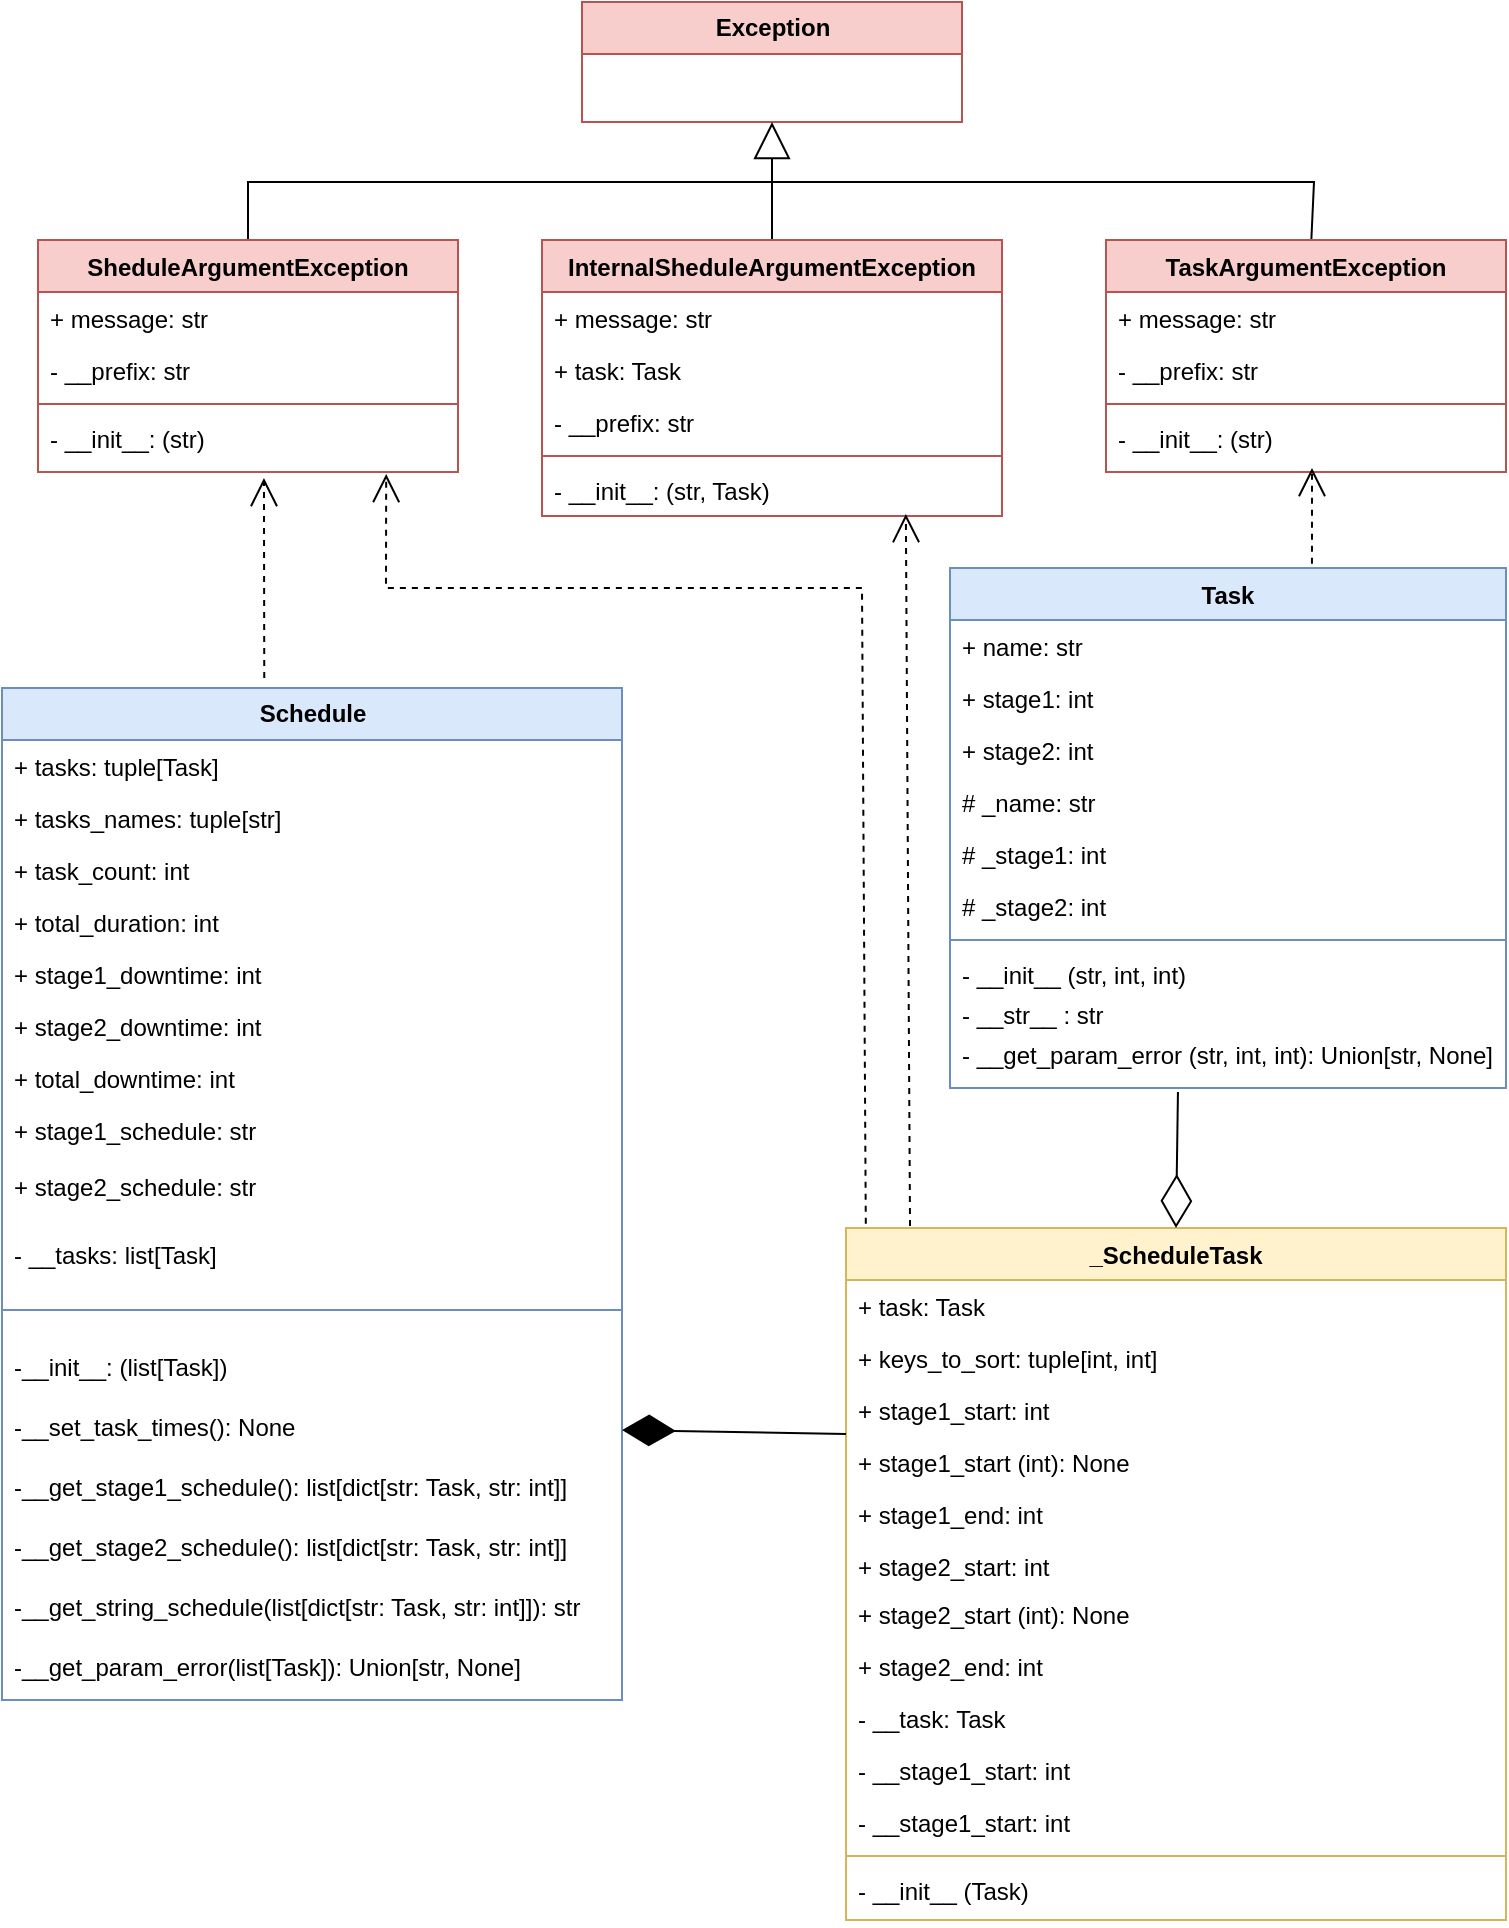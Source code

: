 <mxfile version="20.6.0" type="device"><diagram name="Page-1" id="c4acf3e9-155e-7222-9cf6-157b1a14988f"><mxGraphModel dx="1422" dy="745" grid="1" gridSize="10" guides="1" tooltips="1" connect="1" arrows="1" fold="1" page="1" pageScale="1" pageWidth="850" pageHeight="1100" background="none" math="0" shadow="0"><root><mxCell id="0"/><mxCell id="1" parent="0"/><mxCell id="17acba5748e5396b-2" value="&lt;span style=&quot;font-family: Helvetica; font-size: 12px; font-weight: 700;&quot;&gt;Schedule&lt;/span&gt;" style="swimlane;html=1;fontStyle=0;childLayout=stackLayout;horizontal=1;startSize=26;fillColor=#dae8fc;horizontalStack=0;resizeParent=1;resizeLast=0;collapsible=1;marginBottom=0;swimlaneFillColor=#ffffff;rounded=0;shadow=0;comic=0;labelBackgroundColor=none;strokeWidth=1;fontFamily=Verdana;fontSize=10;align=center;strokeColor=#6c8ebf;" parent="1" vertex="1"><mxGeometry x="30" y="370" width="310" height="506" as="geometry"><mxRectangle x="160" y="500" width="90" height="30" as="alternateBounds"/></mxGeometry></mxCell><mxCell id="jGYa74JdTvqK8Dch1Tp1-105" value="+ tasks: tuple[Task]" style="text;strokeColor=none;fillColor=none;align=left;verticalAlign=top;spacingLeft=4;spacingRight=4;overflow=hidden;rotatable=0;points=[[0,0.5],[1,0.5]];portConstraint=eastwest;labelBackgroundColor=none;fontFamily=Helvetica;fontSize=12;fontColor=#000000;" parent="17acba5748e5396b-2" vertex="1"><mxGeometry y="26" width="310" height="26" as="geometry"/></mxCell><mxCell id="jGYa74JdTvqK8Dch1Tp1-104" value="+ tasks_names: tuple[str]&#xA; " style="text;strokeColor=none;fillColor=none;align=left;verticalAlign=top;spacingLeft=4;spacingRight=4;overflow=hidden;rotatable=0;points=[[0,0.5],[1,0.5]];portConstraint=eastwest;labelBackgroundColor=none;fontFamily=Helvetica;fontSize=12;fontColor=#000000;" parent="17acba5748e5396b-2" vertex="1"><mxGeometry y="52" width="310" height="26" as="geometry"/></mxCell><mxCell id="jGYa74JdTvqK8Dch1Tp1-100" value="+ task_count: int" style="text;strokeColor=none;fillColor=none;align=left;verticalAlign=top;spacingLeft=4;spacingRight=4;overflow=hidden;rotatable=0;points=[[0,0.5],[1,0.5]];portConstraint=eastwest;labelBackgroundColor=none;fontFamily=Helvetica;fontSize=12;fontColor=#000000;" parent="17acba5748e5396b-2" vertex="1"><mxGeometry y="78" width="310" height="26" as="geometry"/></mxCell><mxCell id="jGYa74JdTvqK8Dch1Tp1-101" value="+ total_duration: int" style="text;strokeColor=none;fillColor=none;align=left;verticalAlign=top;spacingLeft=4;spacingRight=4;overflow=hidden;rotatable=0;points=[[0,0.5],[1,0.5]];portConstraint=eastwest;labelBackgroundColor=none;fontFamily=Helvetica;fontSize=12;fontColor=#000000;" parent="17acba5748e5396b-2" vertex="1"><mxGeometry y="104" width="310" height="26" as="geometry"/></mxCell><mxCell id="jGYa74JdTvqK8Dch1Tp1-102" value="+ stage1_downtime: int" style="text;strokeColor=none;fillColor=none;align=left;verticalAlign=top;spacingLeft=4;spacingRight=4;overflow=hidden;rotatable=0;points=[[0,0.5],[1,0.5]];portConstraint=eastwest;labelBackgroundColor=none;fontFamily=Helvetica;fontSize=12;fontColor=#000000;" parent="17acba5748e5396b-2" vertex="1"><mxGeometry y="130" width="310" height="26" as="geometry"/></mxCell><mxCell id="jGYa74JdTvqK8Dch1Tp1-103" value="+ stage2_downtime: int" style="text;strokeColor=none;fillColor=none;align=left;verticalAlign=top;spacingLeft=4;spacingRight=4;overflow=hidden;rotatable=0;points=[[0,0.5],[1,0.5]];portConstraint=eastwest;labelBackgroundColor=none;fontFamily=Helvetica;fontSize=12;fontColor=#000000;" parent="17acba5748e5396b-2" vertex="1"><mxGeometry y="156" width="310" height="26" as="geometry"/></mxCell><mxCell id="jGYa74JdTvqK8Dch1Tp1-106" value="+ total_downtime: int" style="text;strokeColor=none;fillColor=none;align=left;verticalAlign=top;spacingLeft=4;spacingRight=4;overflow=hidden;rotatable=0;points=[[0,0.5],[1,0.5]];portConstraint=eastwest;labelBackgroundColor=none;fontFamily=Helvetica;fontSize=12;fontColor=#000000;" parent="17acba5748e5396b-2" vertex="1"><mxGeometry y="182" width="310" height="26" as="geometry"/></mxCell><mxCell id="jGYa74JdTvqK8Dch1Tp1-85" value="+ stage1_schedule: str" style="text;strokeColor=none;fillColor=none;align=left;verticalAlign=top;spacingLeft=4;spacingRight=4;overflow=hidden;rotatable=0;points=[[0,0.5],[1,0.5]];portConstraint=eastwest;labelBackgroundColor=none;fontFamily=Helvetica;fontSize=12;fontColor=#000000;" parent="17acba5748e5396b-2" vertex="1"><mxGeometry y="208" width="310" height="28" as="geometry"/></mxCell><mxCell id="jGYa74JdTvqK8Dch1Tp1-86" value="+ stage2_schedule: str" style="text;strokeColor=none;fillColor=none;align=left;verticalAlign=top;spacingLeft=4;spacingRight=4;overflow=hidden;rotatable=0;points=[[0,0.5],[1,0.5]];portConstraint=eastwest;labelBackgroundColor=none;fontFamily=Helvetica;fontSize=12;fontColor=#000000;" parent="17acba5748e5396b-2" vertex="1"><mxGeometry y="236" width="310" height="34" as="geometry"/></mxCell><mxCell id="jGYa74JdTvqK8Dch1Tp1-108" value="- __tasks: list[Task]" style="text;strokeColor=none;fillColor=none;align=left;verticalAlign=top;spacingLeft=4;spacingRight=4;overflow=hidden;rotatable=0;points=[[0,0.5],[1,0.5]];portConstraint=eastwest;labelBackgroundColor=none;fontFamily=Helvetica;fontSize=12;fontColor=#000000;" parent="17acba5748e5396b-2" vertex="1"><mxGeometry y="270" width="310" height="26" as="geometry"/></mxCell><mxCell id="jGYa74JdTvqK8Dch1Tp1-89" value="" style="line;strokeWidth=1;fillColor=none;align=left;verticalAlign=middle;spacingTop=-1;spacingLeft=3;spacingRight=3;rotatable=0;labelPosition=right;points=[];portConstraint=eastwest;strokeColor=inherit;labelBackgroundColor=none;fontFamily=Helvetica;fontSize=12;fontColor=#000000;" parent="17acba5748e5396b-2" vertex="1"><mxGeometry y="296" width="310" height="30" as="geometry"/></mxCell><mxCell id="jGYa74JdTvqK8Dch1Tp1-140" value="-__init__: (list[Task])" style="text;strokeColor=none;fillColor=none;align=left;verticalAlign=top;spacingLeft=4;spacingRight=4;overflow=hidden;rotatable=0;points=[[0,0.5],[1,0.5]];portConstraint=eastwest;labelBackgroundColor=none;fontFamily=Helvetica;fontSize=12;fontColor=#000000;" parent="17acba5748e5396b-2" vertex="1"><mxGeometry y="326" width="310" height="30" as="geometry"/></mxCell><mxCell id="VVDAwoh-R6aUUbSw_M7z-4" value="-__set_task_times(): None" style="text;strokeColor=none;fillColor=none;align=left;verticalAlign=top;spacingLeft=4;spacingRight=4;overflow=hidden;rotatable=0;points=[[0,0.5],[1,0.5]];portConstraint=eastwest;labelBackgroundColor=none;fontFamily=Helvetica;fontSize=12;fontColor=#000000;" vertex="1" parent="17acba5748e5396b-2"><mxGeometry y="356" width="310" height="30" as="geometry"/></mxCell><mxCell id="VVDAwoh-R6aUUbSw_M7z-5" value="-__get_stage1_schedule(): list[dict[str: Task, str: int]]" style="text;strokeColor=none;fillColor=none;align=left;verticalAlign=top;spacingLeft=4;spacingRight=4;overflow=hidden;rotatable=0;points=[[0,0.5],[1,0.5]];portConstraint=eastwest;labelBackgroundColor=none;fontFamily=Helvetica;fontSize=12;fontColor=#000000;" vertex="1" parent="17acba5748e5396b-2"><mxGeometry y="386" width="310" height="30" as="geometry"/></mxCell><mxCell id="VVDAwoh-R6aUUbSw_M7z-6" value="-__get_stage2_schedule(): list[dict[str: Task, str: int]]" style="text;strokeColor=none;fillColor=none;align=left;verticalAlign=top;spacingLeft=4;spacingRight=4;overflow=hidden;rotatable=0;points=[[0,0.5],[1,0.5]];portConstraint=eastwest;labelBackgroundColor=none;fontFamily=Helvetica;fontSize=12;fontColor=#000000;" vertex="1" parent="17acba5748e5396b-2"><mxGeometry y="416" width="310" height="30" as="geometry"/></mxCell><mxCell id="VVDAwoh-R6aUUbSw_M7z-7" value="-__get_string_schedule(list[dict[str: Task, str: int]]): str" style="text;strokeColor=none;fillColor=none;align=left;verticalAlign=top;spacingLeft=4;spacingRight=4;overflow=hidden;rotatable=0;points=[[0,0.5],[1,0.5]];portConstraint=eastwest;labelBackgroundColor=none;fontFamily=Helvetica;fontSize=12;fontColor=#000000;" vertex="1" parent="17acba5748e5396b-2"><mxGeometry y="446" width="310" height="30" as="geometry"/></mxCell><mxCell id="VVDAwoh-R6aUUbSw_M7z-8" value="-__get_param_error(list[Task]): Union[str, None]" style="text;strokeColor=none;fillColor=none;align=left;verticalAlign=top;spacingLeft=4;spacingRight=4;overflow=hidden;rotatable=0;points=[[0,0.5],[1,0.5]];portConstraint=eastwest;labelBackgroundColor=none;fontFamily=Helvetica;fontSize=12;fontColor=#000000;" vertex="1" parent="17acba5748e5396b-2"><mxGeometry y="476" width="310" height="30" as="geometry"/></mxCell><mxCell id="jGYa74JdTvqK8Dch1Tp1-3" value="_ScheduleTask" style="swimlane;fontStyle=1;align=center;verticalAlign=top;childLayout=stackLayout;horizontal=1;startSize=26;horizontalStack=0;resizeParent=1;resizeParentMax=0;resizeLast=0;collapsible=1;marginBottom=0;fillColor=#fff2cc;strokeColor=#d6b656;" parent="1" vertex="1"><mxGeometry x="452" y="640" width="330" height="346" as="geometry"/></mxCell><mxCell id="jGYa74JdTvqK8Dch1Tp1-28" value="+ task: Task" style="text;strokeColor=none;fillColor=none;align=left;verticalAlign=top;spacingLeft=4;spacingRight=4;overflow=hidden;rotatable=0;points=[[0,0.5],[1,0.5]];portConstraint=eastwest;fontColor=#000000;" parent="jGYa74JdTvqK8Dch1Tp1-3" vertex="1"><mxGeometry y="26" width="330" height="26" as="geometry"/></mxCell><mxCell id="jGYa74JdTvqK8Dch1Tp1-33" value="+ keys_to_sort: tuple[int, int]" style="text;strokeColor=none;fillColor=none;align=left;verticalAlign=top;spacingLeft=4;spacingRight=4;overflow=hidden;rotatable=0;points=[[0,0.5],[1,0.5]];portConstraint=eastwest;fontColor=#000000;" parent="jGYa74JdTvqK8Dch1Tp1-3" vertex="1"><mxGeometry y="52" width="330" height="26" as="geometry"/></mxCell><mxCell id="jGYa74JdTvqK8Dch1Tp1-34" value="+ stage1_start: int" style="text;strokeColor=none;fillColor=none;align=left;verticalAlign=top;spacingLeft=4;spacingRight=4;overflow=hidden;rotatable=0;points=[[0,0.5],[1,0.5]];portConstraint=eastwest;fontColor=#000000;" parent="jGYa74JdTvqK8Dch1Tp1-3" vertex="1"><mxGeometry y="78" width="330" height="26" as="geometry"/></mxCell><mxCell id="jGYa74JdTvqK8Dch1Tp1-27" value="+ stage1_start (int): None" style="text;strokeColor=none;fillColor=none;align=left;verticalAlign=top;spacingLeft=4;spacingRight=4;overflow=hidden;rotatable=0;points=[[0,0.5],[1,0.5]];portConstraint=eastwest;fontColor=#000000;" parent="jGYa74JdTvqK8Dch1Tp1-3" vertex="1"><mxGeometry y="104" width="330" height="26" as="geometry"/></mxCell><mxCell id="jGYa74JdTvqK8Dch1Tp1-31" value="+ stage1_end: int" style="text;strokeColor=none;fillColor=none;align=left;verticalAlign=top;spacingLeft=4;spacingRight=4;overflow=hidden;rotatable=0;points=[[0,0.5],[1,0.5]];portConstraint=eastwest;fontColor=#000000;" parent="jGYa74JdTvqK8Dch1Tp1-3" vertex="1"><mxGeometry y="130" width="330" height="26" as="geometry"/></mxCell><mxCell id="jGYa74JdTvqK8Dch1Tp1-35" value="+ stage2_start: int" style="text;strokeColor=none;fillColor=none;align=left;verticalAlign=top;spacingLeft=4;spacingRight=4;overflow=hidden;rotatable=0;points=[[0,0.5],[1,0.5]];portConstraint=eastwest;fontColor=#000000;" parent="jGYa74JdTvqK8Dch1Tp1-3" vertex="1"><mxGeometry y="156" width="330" height="24" as="geometry"/></mxCell><mxCell id="jGYa74JdTvqK8Dch1Tp1-133" value="+ stage2_start (int): None" style="text;strokeColor=none;fillColor=none;align=left;verticalAlign=top;spacingLeft=4;spacingRight=4;overflow=hidden;rotatable=0;points=[[0,0.5],[1,0.5]];portConstraint=eastwest;labelBackgroundColor=none;fontFamily=Helvetica;fontSize=12;fontColor=#000000;" parent="jGYa74JdTvqK8Dch1Tp1-3" vertex="1"><mxGeometry y="180" width="330" height="26" as="geometry"/></mxCell><mxCell id="jGYa74JdTvqK8Dch1Tp1-135" value="+ stage2_end: int" style="text;strokeColor=none;fillColor=none;align=left;verticalAlign=top;spacingLeft=4;spacingRight=4;overflow=hidden;rotatable=0;points=[[0,0.5],[1,0.5]];portConstraint=eastwest;labelBackgroundColor=none;fontFamily=Helvetica;fontSize=12;fontColor=#000000;" parent="jGYa74JdTvqK8Dch1Tp1-3" vertex="1"><mxGeometry y="206" width="330" height="26" as="geometry"/></mxCell><mxCell id="VVDAwoh-R6aUUbSw_M7z-1" value="- __task: Task" style="text;strokeColor=none;fillColor=none;align=left;verticalAlign=top;spacingLeft=4;spacingRight=4;overflow=hidden;rotatable=0;points=[[0,0.5],[1,0.5]];portConstraint=eastwest;labelBackgroundColor=none;fontFamily=Helvetica;fontSize=12;fontColor=#000000;" vertex="1" parent="jGYa74JdTvqK8Dch1Tp1-3"><mxGeometry y="232" width="330" height="26" as="geometry"/></mxCell><mxCell id="VVDAwoh-R6aUUbSw_M7z-2" value="- __stage1_start: int" style="text;strokeColor=none;fillColor=none;align=left;verticalAlign=top;spacingLeft=4;spacingRight=4;overflow=hidden;rotatable=0;points=[[0,0.5],[1,0.5]];portConstraint=eastwest;labelBackgroundColor=none;fontFamily=Helvetica;fontSize=12;fontColor=#000000;" vertex="1" parent="jGYa74JdTvqK8Dch1Tp1-3"><mxGeometry y="258" width="330" height="26" as="geometry"/></mxCell><mxCell id="VVDAwoh-R6aUUbSw_M7z-3" value="- __stage1_start: int" style="text;strokeColor=none;fillColor=none;align=left;verticalAlign=top;spacingLeft=4;spacingRight=4;overflow=hidden;rotatable=0;points=[[0,0.5],[1,0.5]];portConstraint=eastwest;labelBackgroundColor=none;fontFamily=Helvetica;fontSize=12;fontColor=#000000;" vertex="1" parent="jGYa74JdTvqK8Dch1Tp1-3"><mxGeometry y="284" width="330" height="26" as="geometry"/></mxCell><mxCell id="jGYa74JdTvqK8Dch1Tp1-5" value="" style="line;strokeWidth=1;fillColor=none;align=left;verticalAlign=middle;spacingTop=-1;spacingLeft=3;spacingRight=3;rotatable=0;labelPosition=right;points=[];portConstraint=eastwest;strokeColor=inherit;fontColor=#000000;" parent="jGYa74JdTvqK8Dch1Tp1-3" vertex="1"><mxGeometry y="310" width="330" height="8" as="geometry"/></mxCell><mxCell id="jGYa74JdTvqK8Dch1Tp1-6" value="- __init__ (Task)" style="text;strokeColor=none;fillColor=none;align=left;verticalAlign=top;spacingLeft=4;spacingRight=4;overflow=hidden;rotatable=0;points=[[0,0.5],[1,0.5]];portConstraint=eastwest;fontColor=#000000;" parent="jGYa74JdTvqK8Dch1Tp1-3" vertex="1"><mxGeometry y="318" width="330" height="28" as="geometry"/></mxCell><mxCell id="jGYa74JdTvqK8Dch1Tp1-58" value="&lt;font face=&quot;Helvetica&quot; style=&quot;font-size: 12px;&quot;&gt;&lt;b&gt;Exception&lt;/b&gt;&lt;/font&gt;" style="swimlane;html=1;fontStyle=0;childLayout=stackLayout;horizontal=1;startSize=26;fillColor=#f8cecc;horizontalStack=0;resizeParent=1;resizeLast=0;collapsible=1;marginBottom=0;swimlaneFillColor=#ffffff;rounded=0;shadow=0;comic=0;labelBackgroundColor=none;strokeWidth=1;fontFamily=Verdana;fontSize=10;align=center;strokeColor=#b85450;" parent="1" vertex="1"><mxGeometry x="320" y="27" width="190" height="60" as="geometry"><mxRectangle x="630" y="460" width="130" height="30" as="alternateBounds"/></mxGeometry></mxCell><mxCell id="jGYa74JdTvqK8Dch1Tp1-60" value="" style="endArrow=block;endSize=16;endFill=0;html=1;rounded=0;fontFamily=Helvetica;fontSize=12;fontColor=#000000;entryX=0.5;entryY=1;entryDx=0;entryDy=0;exitX=0.5;exitY=0;exitDx=0;exitDy=0;" parent="1" source="jGYa74JdTvqK8Dch1Tp1-69" target="jGYa74JdTvqK8Dch1Tp1-58" edge="1"><mxGeometry width="160" relative="1" as="geometry"><mxPoint x="415" y="147" as="sourcePoint"/><mxPoint x="510" y="307" as="targetPoint"/></mxGeometry></mxCell><mxCell id="jGYa74JdTvqK8Dch1Tp1-61" value="" style="endArrow=none;html=1;rounded=0;fontFamily=Helvetica;fontSize=12;fontColor=#000000;exitX=0.5;exitY=0;exitDx=0;exitDy=0;" parent="1" target="jGYa74JdTvqK8Dch1Tp1-74" edge="1" source="jGYa74JdTvqK8Dch1Tp1-64"><mxGeometry width="50" height="50" relative="1" as="geometry"><mxPoint x="153" y="138" as="sourcePoint"/><mxPoint x="686.21" y="128.05" as="targetPoint"/><Array as="points"><mxPoint x="153" y="117"/><mxPoint x="686" y="117"/></Array></mxGeometry></mxCell><mxCell id="jGYa74JdTvqK8Dch1Tp1-64" value="SheduleArgumentException" style="swimlane;fontStyle=1;align=center;verticalAlign=top;childLayout=stackLayout;horizontal=1;startSize=26;horizontalStack=0;resizeParent=1;resizeParentMax=0;resizeLast=0;collapsible=1;marginBottom=0;labelBackgroundColor=none;fontFamily=Helvetica;fontSize=12;fillColor=#f8cecc;strokeColor=#b85450;" parent="1" vertex="1"><mxGeometry x="48" y="146" width="210" height="116" as="geometry"/></mxCell><mxCell id="jGYa74JdTvqK8Dch1Tp1-68" value="+ message: str" style="text;strokeColor=none;fillColor=none;align=left;verticalAlign=top;spacingLeft=4;spacingRight=4;overflow=hidden;rotatable=0;points=[[0,0.5],[1,0.5]];portConstraint=eastwest;labelBackgroundColor=none;fontFamily=Helvetica;fontSize=12;fontColor=#000000;" parent="jGYa74JdTvqK8Dch1Tp1-64" vertex="1"><mxGeometry y="26" width="210" height="26" as="geometry"/></mxCell><mxCell id="jGYa74JdTvqK8Dch1Tp1-65" value="- __prefix: str" style="text;strokeColor=none;fillColor=none;align=left;verticalAlign=top;spacingLeft=4;spacingRight=4;overflow=hidden;rotatable=0;points=[[0,0.5],[1,0.5]];portConstraint=eastwest;labelBackgroundColor=none;fontFamily=Helvetica;fontSize=12;fontColor=#000000;" parent="jGYa74JdTvqK8Dch1Tp1-64" vertex="1"><mxGeometry y="52" width="210" height="26" as="geometry"/></mxCell><mxCell id="jGYa74JdTvqK8Dch1Tp1-66" value="" style="line;strokeWidth=1;fillColor=none;align=left;verticalAlign=middle;spacingTop=-1;spacingLeft=3;spacingRight=3;rotatable=0;labelPosition=right;points=[];portConstraint=eastwest;strokeColor=inherit;labelBackgroundColor=#F19C99;fontFamily=Helvetica;fontSize=12;fontColor=#000000;" parent="jGYa74JdTvqK8Dch1Tp1-64" vertex="1"><mxGeometry y="78" width="210" height="8" as="geometry"/></mxCell><mxCell id="jGYa74JdTvqK8Dch1Tp1-67" value="- __init__: (str)" style="text;strokeColor=none;fillColor=none;align=left;verticalAlign=top;spacingLeft=4;spacingRight=4;overflow=hidden;rotatable=0;points=[[0,0.5],[1,0.5]];portConstraint=eastwest;labelBackgroundColor=none;fontFamily=Helvetica;fontSize=12;fontColor=#000000;" parent="jGYa74JdTvqK8Dch1Tp1-64" vertex="1"><mxGeometry y="86" width="210" height="30" as="geometry"/></mxCell><mxCell id="jGYa74JdTvqK8Dch1Tp1-69" value="InternalSheduleArgumentException" style="swimlane;fontStyle=1;align=center;verticalAlign=top;childLayout=stackLayout;horizontal=1;startSize=26;horizontalStack=0;resizeParent=1;resizeParentMax=0;resizeLast=0;collapsible=1;marginBottom=0;labelBackgroundColor=none;fontFamily=Helvetica;fontSize=12;fillColor=#f8cecc;strokeColor=#b85450;" parent="1" vertex="1"><mxGeometry x="300" y="146" width="230" height="138" as="geometry"/></mxCell><mxCell id="jGYa74JdTvqK8Dch1Tp1-70" value="+ message: str" style="text;strokeColor=none;fillColor=none;align=left;verticalAlign=top;spacingLeft=4;spacingRight=4;overflow=hidden;rotatable=0;points=[[0,0.5],[1,0.5]];portConstraint=eastwest;labelBackgroundColor=none;fontFamily=Helvetica;fontSize=12;fontColor=#000000;" parent="jGYa74JdTvqK8Dch1Tp1-69" vertex="1"><mxGeometry y="26" width="230" height="26" as="geometry"/></mxCell><mxCell id="jGYa74JdTvqK8Dch1Tp1-79" value="+ task: Task" style="text;strokeColor=none;fillColor=none;align=left;verticalAlign=top;spacingLeft=4;spacingRight=4;overflow=hidden;rotatable=0;points=[[0,0.5],[1,0.5]];portConstraint=eastwest;labelBackgroundColor=none;fontFamily=Helvetica;fontSize=12;fontColor=#000000;" parent="jGYa74JdTvqK8Dch1Tp1-69" vertex="1"><mxGeometry y="52" width="230" height="26" as="geometry"/></mxCell><mxCell id="jGYa74JdTvqK8Dch1Tp1-71" value="- __prefix: str" style="text;strokeColor=none;fillColor=none;align=left;verticalAlign=top;spacingLeft=4;spacingRight=4;overflow=hidden;rotatable=0;points=[[0,0.5],[1,0.5]];portConstraint=eastwest;labelBackgroundColor=none;fontFamily=Helvetica;fontSize=12;fontColor=#000000;" parent="jGYa74JdTvqK8Dch1Tp1-69" vertex="1"><mxGeometry y="78" width="230" height="26" as="geometry"/></mxCell><mxCell id="jGYa74JdTvqK8Dch1Tp1-72" value="" style="line;strokeWidth=1;fillColor=none;align=left;verticalAlign=middle;spacingTop=-1;spacingLeft=3;spacingRight=3;rotatable=0;labelPosition=right;points=[];portConstraint=eastwest;strokeColor=inherit;labelBackgroundColor=#F19C99;fontFamily=Helvetica;fontSize=12;fontColor=#000000;" parent="jGYa74JdTvqK8Dch1Tp1-69" vertex="1"><mxGeometry y="104" width="230" height="8" as="geometry"/></mxCell><mxCell id="jGYa74JdTvqK8Dch1Tp1-73" value="- __init__: (str, Task)" style="text;strokeColor=none;fillColor=none;align=left;verticalAlign=top;spacingLeft=4;spacingRight=4;overflow=hidden;rotatable=0;points=[[0,0.5],[1,0.5]];portConstraint=eastwest;labelBackgroundColor=default;fontFamily=Helvetica;fontSize=12;fontColor=#000000;" parent="jGYa74JdTvqK8Dch1Tp1-69" vertex="1"><mxGeometry y="112" width="230" height="26" as="geometry"/></mxCell><mxCell id="jGYa74JdTvqK8Dch1Tp1-74" value="TaskArgumentException" style="swimlane;fontStyle=1;align=center;verticalAlign=top;childLayout=stackLayout;horizontal=1;startSize=26;horizontalStack=0;resizeParent=1;resizeParentMax=0;resizeLast=0;collapsible=1;marginBottom=0;labelBackgroundColor=none;fontFamily=Helvetica;fontSize=12;fillColor=#f8cecc;strokeColor=#b85450;" parent="1" vertex="1"><mxGeometry x="582" y="146" width="200" height="116" as="geometry"/></mxCell><mxCell id="jGYa74JdTvqK8Dch1Tp1-75" value="+ message: str" style="text;strokeColor=none;fillColor=none;align=left;verticalAlign=top;spacingLeft=4;spacingRight=4;overflow=hidden;rotatable=0;points=[[0,0.5],[1,0.5]];portConstraint=eastwest;labelBackgroundColor=none;fontFamily=Helvetica;fontSize=12;fontColor=#000000;" parent="jGYa74JdTvqK8Dch1Tp1-74" vertex="1"><mxGeometry y="26" width="200" height="26" as="geometry"/></mxCell><mxCell id="jGYa74JdTvqK8Dch1Tp1-76" value="- __prefix: str" style="text;strokeColor=none;fillColor=none;align=left;verticalAlign=top;spacingLeft=4;spacingRight=4;overflow=hidden;rotatable=0;points=[[0,0.5],[1,0.5]];portConstraint=eastwest;labelBackgroundColor=none;fontFamily=Helvetica;fontSize=12;fontColor=#000000;" parent="jGYa74JdTvqK8Dch1Tp1-74" vertex="1"><mxGeometry y="52" width="200" height="26" as="geometry"/></mxCell><mxCell id="jGYa74JdTvqK8Dch1Tp1-77" value="" style="line;strokeWidth=1;fillColor=none;align=left;verticalAlign=middle;spacingTop=-1;spacingLeft=3;spacingRight=3;rotatable=0;labelPosition=right;points=[];portConstraint=eastwest;strokeColor=inherit;labelBackgroundColor=#F19C99;fontFamily=Helvetica;fontSize=12;fontColor=#000000;" parent="jGYa74JdTvqK8Dch1Tp1-74" vertex="1"><mxGeometry y="78" width="200" height="8" as="geometry"/></mxCell><mxCell id="jGYa74JdTvqK8Dch1Tp1-78" value="- __init__: (str)" style="text;strokeColor=none;fillColor=none;align=left;verticalAlign=top;spacingLeft=4;spacingRight=4;overflow=hidden;rotatable=0;points=[[0,0.5],[1,0.5]];portConstraint=eastwest;labelBackgroundColor=none;fontFamily=Helvetica;fontSize=12;fontColor=#000000;" parent="jGYa74JdTvqK8Dch1Tp1-74" vertex="1"><mxGeometry y="86" width="200" height="30" as="geometry"/></mxCell><mxCell id="jGYa74JdTvqK8Dch1Tp1-80" value="" style="endArrow=open;endSize=12;dashed=1;html=1;rounded=0;fontFamily=Helvetica;fontSize=12;fontColor=#000000;exitX=0.423;exitY=-0.01;exitDx=0;exitDy=0;entryX=0.538;entryY=1.1;entryDx=0;entryDy=0;entryPerimeter=0;exitPerimeter=0;" parent="1" source="17acba5748e5396b-2" target="jGYa74JdTvqK8Dch1Tp1-67" edge="1"><mxGeometry width="160" relative="1" as="geometry"><mxPoint x="261.61" y="536.666" as="sourcePoint"/><mxPoint x="500" y="427" as="targetPoint"/><Array as="points"/></mxGeometry></mxCell><mxCell id="jGYa74JdTvqK8Dch1Tp1-82" value="" style="endArrow=open;endSize=12;dashed=1;html=1;rounded=0;fontFamily=Helvetica;fontSize=12;fontColor=#000000;entryX=0.829;entryY=1.033;entryDx=0;entryDy=0;entryPerimeter=0;exitX=0.03;exitY=-0.006;exitDx=0;exitDy=0;exitPerimeter=0;" parent="1" source="jGYa74JdTvqK8Dch1Tp1-3" target="jGYa74JdTvqK8Dch1Tp1-67" edge="1"><mxGeometry width="160" relative="1" as="geometry"><mxPoint x="380" y="600" as="sourcePoint"/><mxPoint x="500" y="427" as="targetPoint"/><Array as="points"><mxPoint x="460" y="320"/><mxPoint x="222" y="320"/></Array></mxGeometry></mxCell><mxCell id="jGYa74JdTvqK8Dch1Tp1-122" value="Task" style="swimlane;fontStyle=1;align=center;verticalAlign=top;childLayout=stackLayout;horizontal=1;startSize=26;horizontalStack=0;resizeParent=1;resizeParentMax=0;resizeLast=0;collapsible=1;marginBottom=0;fillColor=#dae8fc;strokeColor=#6c8ebf;" parent="1" vertex="1"><mxGeometry x="504" y="310" width="278" height="260" as="geometry"/></mxCell><mxCell id="jGYa74JdTvqK8Dch1Tp1-123" value="+ name: str" style="text;strokeColor=none;fillColor=none;align=left;verticalAlign=top;spacingLeft=4;spacingRight=4;overflow=hidden;rotatable=0;points=[[0,0.5],[1,0.5]];portConstraint=eastwest;fontColor=#000000;" parent="jGYa74JdTvqK8Dch1Tp1-122" vertex="1"><mxGeometry y="26" width="278" height="26" as="geometry"/></mxCell><mxCell id="jGYa74JdTvqK8Dch1Tp1-124" value="+ stage1: int" style="text;strokeColor=none;fillColor=none;align=left;verticalAlign=top;spacingLeft=4;spacingRight=4;overflow=hidden;rotatable=0;points=[[0,0.5],[1,0.5]];portConstraint=eastwest;fontColor=#000000;" parent="jGYa74JdTvqK8Dch1Tp1-122" vertex="1"><mxGeometry y="52" width="278" height="26" as="geometry"/></mxCell><mxCell id="jGYa74JdTvqK8Dch1Tp1-125" value="+ stage2: int" style="text;strokeColor=none;fillColor=none;align=left;verticalAlign=top;spacingLeft=4;spacingRight=4;overflow=hidden;rotatable=0;points=[[0,0.5],[1,0.5]];portConstraint=eastwest;fontColor=#000000;" parent="jGYa74JdTvqK8Dch1Tp1-122" vertex="1"><mxGeometry y="78" width="278" height="26" as="geometry"/></mxCell><mxCell id="jGYa74JdTvqK8Dch1Tp1-126" value="# _name: str" style="text;strokeColor=none;fillColor=none;align=left;verticalAlign=top;spacingLeft=4;spacingRight=4;overflow=hidden;rotatable=0;points=[[0,0.5],[1,0.5]];portConstraint=eastwest;fontColor=#000000;" parent="jGYa74JdTvqK8Dch1Tp1-122" vertex="1"><mxGeometry y="104" width="278" height="26" as="geometry"/></mxCell><mxCell id="jGYa74JdTvqK8Dch1Tp1-127" value="# _stage1: int" style="text;strokeColor=none;fillColor=none;align=left;verticalAlign=top;spacingLeft=4;spacingRight=4;overflow=hidden;rotatable=0;points=[[0,0.5],[1,0.5]];portConstraint=eastwest;fontColor=#000000;" parent="jGYa74JdTvqK8Dch1Tp1-122" vertex="1"><mxGeometry y="130" width="278" height="26" as="geometry"/></mxCell><mxCell id="jGYa74JdTvqK8Dch1Tp1-128" value="# _stage2: int" style="text;strokeColor=none;fillColor=none;align=left;verticalAlign=top;spacingLeft=4;spacingRight=4;overflow=hidden;rotatable=0;points=[[0,0.5],[1,0.5]];portConstraint=eastwest;fontColor=#000000;" parent="jGYa74JdTvqK8Dch1Tp1-122" vertex="1"><mxGeometry y="156" width="278" height="26" as="geometry"/></mxCell><mxCell id="jGYa74JdTvqK8Dch1Tp1-129" value="" style="line;strokeWidth=1;fillColor=none;align=left;verticalAlign=middle;spacingTop=-1;spacingLeft=3;spacingRight=3;rotatable=0;labelPosition=right;points=[];portConstraint=eastwest;strokeColor=inherit;fontColor=#000000;" parent="jGYa74JdTvqK8Dch1Tp1-122" vertex="1"><mxGeometry y="182" width="278" height="8" as="geometry"/></mxCell><mxCell id="jGYa74JdTvqK8Dch1Tp1-130" value="- __init__ (str, int, int)" style="text;strokeColor=none;fillColor=none;align=left;verticalAlign=top;spacingLeft=4;spacingRight=4;overflow=hidden;rotatable=0;points=[[0,0.5],[1,0.5]];portConstraint=eastwest;fontColor=#000000;" parent="jGYa74JdTvqK8Dch1Tp1-122" vertex="1"><mxGeometry y="190" width="278" height="20" as="geometry"/></mxCell><mxCell id="jGYa74JdTvqK8Dch1Tp1-131" value="- __str__ : str" style="text;strokeColor=none;fillColor=none;align=left;verticalAlign=top;spacingLeft=4;spacingRight=4;overflow=hidden;rotatable=0;points=[[0,0.5],[1,0.5]];portConstraint=eastwest;fontColor=#000000;" parent="jGYa74JdTvqK8Dch1Tp1-122" vertex="1"><mxGeometry y="210" width="278" height="20" as="geometry"/></mxCell><mxCell id="jGYa74JdTvqK8Dch1Tp1-132" value="- __get_param_error (str, int, int): Union[str, None] " style="text;strokeColor=none;fillColor=none;align=left;verticalAlign=top;spacingLeft=4;spacingRight=4;overflow=hidden;rotatable=0;points=[[0,0.5],[1,0.5]];portConstraint=eastwest;fontColor=#000000;" parent="jGYa74JdTvqK8Dch1Tp1-122" vertex="1"><mxGeometry y="230" width="278" height="30" as="geometry"/></mxCell><mxCell id="jGYa74JdTvqK8Dch1Tp1-141" value="" style="endArrow=open;endSize=12;dashed=1;html=1;rounded=0;fontFamily=Helvetica;fontSize=12;fontColor=#000000;exitX=0.651;exitY=-0.008;exitDx=0;exitDy=0;exitPerimeter=0;" parent="1" source="jGYa74JdTvqK8Dch1Tp1-122" edge="1"><mxGeometry width="160" relative="1" as="geometry"><mxPoint x="644.329" y="312" as="sourcePoint"/><mxPoint x="685" y="260" as="targetPoint"/></mxGeometry></mxCell><mxCell id="nwW-bFlcb88JALP5RjyP-2" value="" style="endArrow=diamondThin;endFill=0;endSize=24;html=1;rounded=0;fontColor=#24292F;exitX=0.41;exitY=1.067;exitDx=0;exitDy=0;exitPerimeter=0;entryX=0.5;entryY=0;entryDx=0;entryDy=0;" parent="1" source="jGYa74JdTvqK8Dch1Tp1-132" target="jGYa74JdTvqK8Dch1Tp1-3" edge="1"><mxGeometry width="160" relative="1" as="geometry"><mxPoint x="570.07" y="557.99" as="sourcePoint"/><mxPoint x="570" y="610" as="targetPoint"/></mxGeometry></mxCell><mxCell id="nwW-bFlcb88JALP5RjyP-3" value="" style="endArrow=diamondThin;endFill=1;endSize=24;html=1;rounded=0;exitX=0;exitY=0.962;exitDx=0;exitDy=0;exitPerimeter=0;entryX=1;entryY=0.5;entryDx=0;entryDy=0;" parent="1" source="jGYa74JdTvqK8Dch1Tp1-34" edge="1" target="VVDAwoh-R6aUUbSw_M7z-4"><mxGeometry width="160" relative="1" as="geometry"><mxPoint x="300" y="710" as="sourcePoint"/><mxPoint x="300" y="710" as="targetPoint"/></mxGeometry></mxCell><mxCell id="nwW-bFlcb88JALP5RjyP-5" value="" style="endArrow=open;endSize=12;dashed=1;html=1;rounded=0;exitX=0.097;exitY=-0.003;exitDx=0;exitDy=0;exitPerimeter=0;entryX=0.791;entryY=0.962;entryDx=0;entryDy=0;entryPerimeter=0;" parent="1" source="jGYa74JdTvqK8Dch1Tp1-3" target="jGYa74JdTvqK8Dch1Tp1-73" edge="1"><mxGeometry width="160" relative="1" as="geometry"><mxPoint x="480" y="630" as="sourcePoint"/><mxPoint x="480" y="290" as="targetPoint"/></mxGeometry></mxCell></root></mxGraphModel></diagram></mxfile>